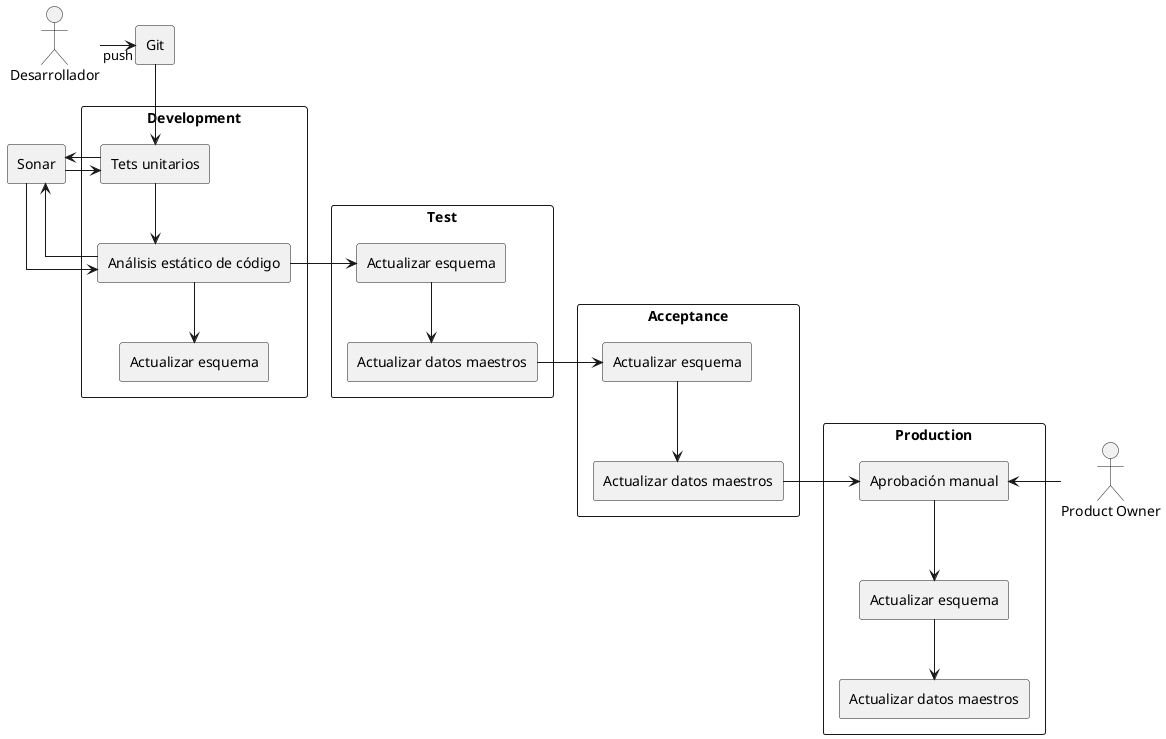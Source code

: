 @startuml

skinparam linetype ortho

actor "Desarrollador" as user
actor "Product Owner" as PO

rectangle "Git" as git
rectangle "Sonar" as sonar

rectangle build as "Development" {
  rectangle "Análisis estático de código" as static_code_analysis
  rectangle "Actualizar esquema" as schema_update
  rectangle "Tets unitarios" as unit_test
}

rectangle promote_to_test as "Test" {
  rectangle "Actualizar esquema" as schema_promotion_test
  rectangle "Actualizar datos maestros" as update_master_data_test
}

rectangle promote_to_acceptance as "Acceptance" {
  rectangle "Actualizar esquema" as schema_promotion_acc
  rectangle "Actualizar datos maestros" as update_master_data_acc
}

rectangle promote_to_pro as "Production" {
  rectangle "Aprobación manual" as promotion_check
  rectangle "Actualizar esquema" as schema_promotion_pro
  rectangle "Actualizar datos maestros" as update_master_data_pro
}

user -> git : push


git --> unit_test
unit_test --> static_code_analysis
unit_test -l-> sonar
sonar -r-> unit_test
static_code_analysis -l-> sonar
sonar -r-> static_code_analysis
static_code_analysis --> schema_update


static_code_analysis -> schema_promotion_test


schema_promotion_test --> update_master_data_test
update_master_data_test -> schema_promotion_acc

schema_promotion_acc --> update_master_data_acc
update_master_data_acc -> promotion_check

promotion_check --> schema_promotion_pro
PO -> promotion_check
schema_promotion_pro --> update_master_data_pro


@enduml